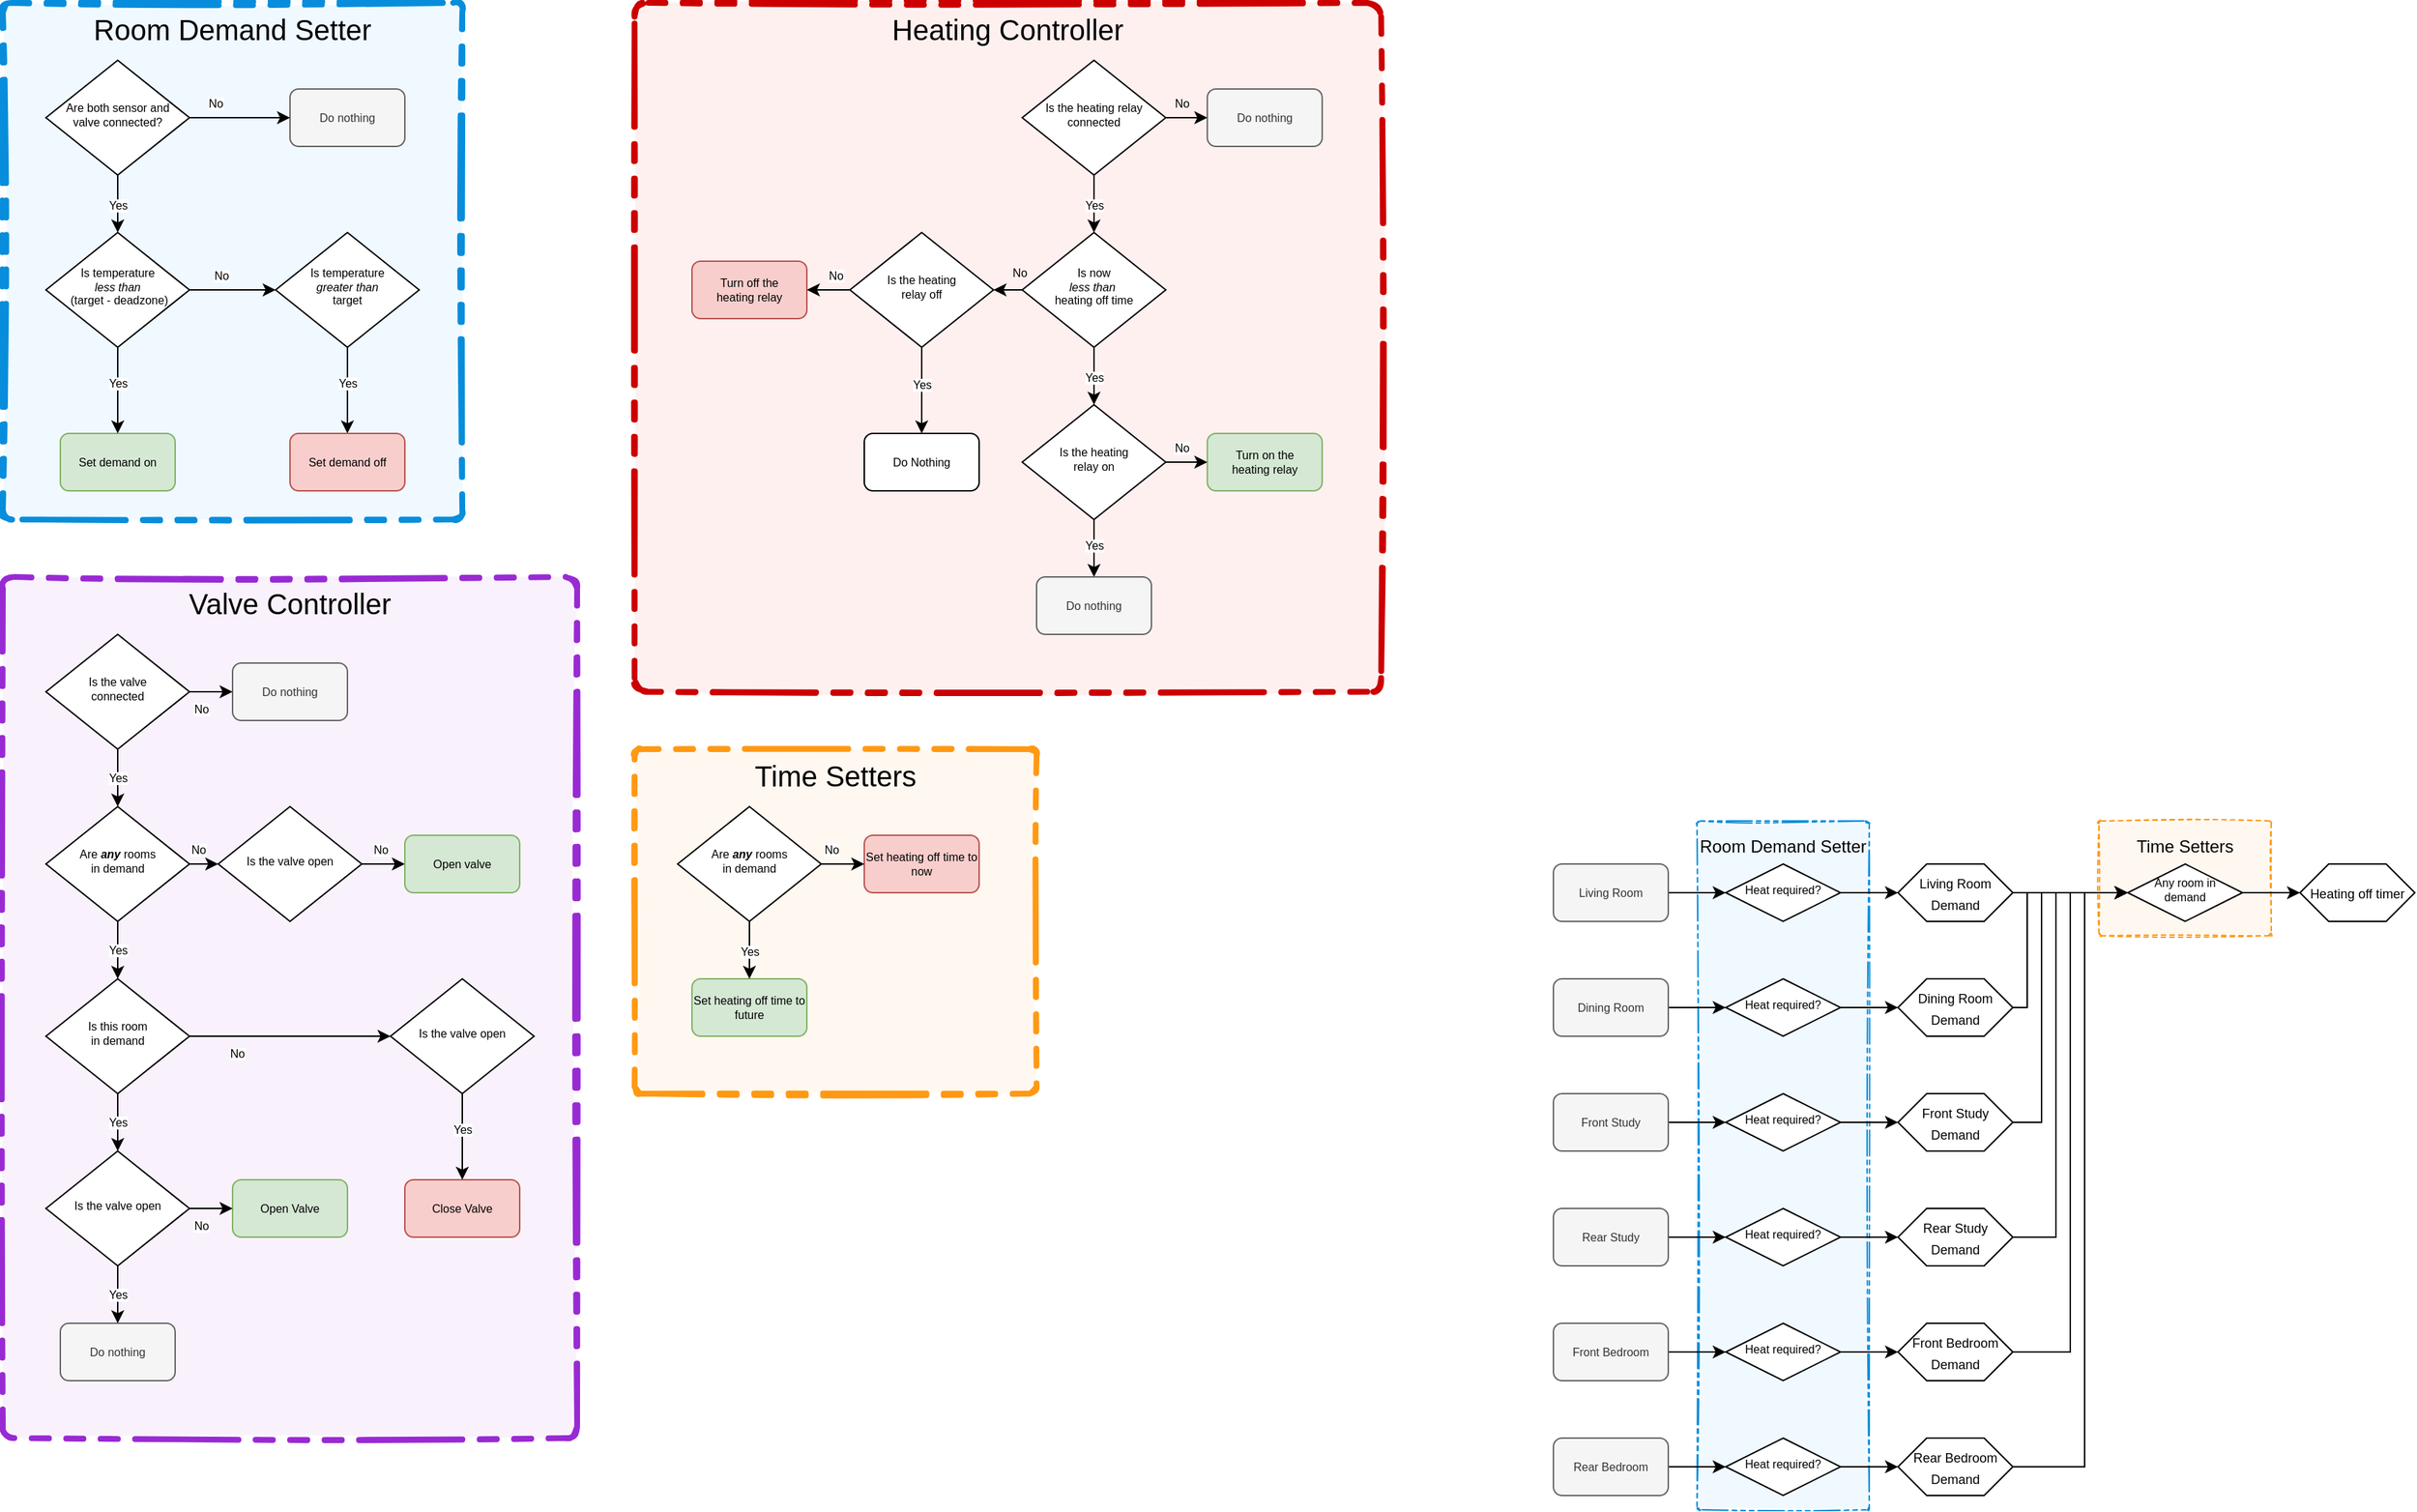 <mxfile version="16.1.2" type="device"><diagram id="C5RBs43oDa-KdzZeNtuy" name="Page-1"><mxGraphModel dx="1500" dy="750" grid="1" gridSize="10" guides="1" tooltips="1" connect="1" arrows="1" fold="1" page="0" pageScale="1" pageWidth="827" pageHeight="1169" math="0" shadow="0"><root><mxCell id="WIyWlLk6GJQsqaUBKTNV-0"/><mxCell id="WIyWlLk6GJQsqaUBKTNV-1" parent="WIyWlLk6GJQsqaUBKTNV-0"/><mxCell id="LDIISxg_F03DSPaCJ5Ju-41" value="&lt;font&gt;&lt;font style=&quot;font-size: 12px&quot;&gt;Time Setters&lt;/font&gt;&lt;br&gt;&lt;/font&gt;" style="whiteSpace=wrap;html=1;rounded=1;arcSize=2;shadow=0;glass=0;dashed=1;comic=0;strokeColor=#ff9914;strokeWidth=1;fillColor=#fff8f0;fontSize=16;align=center;labelPosition=center;verticalLabelPosition=middle;verticalAlign=top;fontStyle=0;horizontal=1;spacingLeft=0;connectable=0;container=1;collapsible=0;recursiveResize=0;sketch=1;fillStyle=solid;" vertex="1" parent="WIyWlLk6GJQsqaUBKTNV-1"><mxGeometry x="1460" y="650" width="120" height="80" as="geometry"/></mxCell><mxCell id="Wwm1daDVF6ZwRtCLSEJd-118" value="&lt;font style=&quot;font-size: 20px&quot;&gt;Time Setters&lt;br&gt;&lt;/font&gt;" style="whiteSpace=wrap;html=1;rounded=1;arcSize=2;shadow=0;glass=0;dashed=1;comic=0;strokeColor=#ff9914;strokeWidth=4;fillColor=#fff8f0;fontSize=16;align=center;labelPosition=center;verticalLabelPosition=middle;verticalAlign=top;fontStyle=0;horizontal=1;spacingLeft=0;connectable=0;container=1;collapsible=0;recursiveResize=0;dashPattern=3 3 3 3 3 3 18 3;sketch=1;fillStyle=solid;" parent="WIyWlLk6GJQsqaUBKTNV-1" vertex="1"><mxGeometry x="440" y="600" width="280" height="240" as="geometry"/></mxCell><mxCell id="Wwm1daDVF6ZwRtCLSEJd-115" value="&lt;font style=&quot;font-size: 20px&quot;&gt;Room Demand Setter&lt;br&gt;&lt;/font&gt;" style="whiteSpace=wrap;html=1;rounded=1;arcSize=2;shadow=0;glass=0;dashed=1;comic=0;strokeColor=#078DDB;strokeWidth=4;fillColor=#f0f9ff;fontSize=16;align=center;labelPosition=center;verticalLabelPosition=middle;verticalAlign=top;fontStyle=0;horizontal=1;spacingLeft=0;connectable=0;container=1;collapsible=0;recursiveResize=0;dashPattern=3 3 3 3 3 3 18 3;sketch=1;fillStyle=solid;" parent="WIyWlLk6GJQsqaUBKTNV-1" vertex="1"><mxGeometry y="80" width="320" height="360" as="geometry"/></mxCell><mxCell id="WIyWlLk6GJQsqaUBKTNV-7" value="Set demand on" style="rounded=1;whiteSpace=wrap;html=1;fontSize=8;glass=0;strokeWidth=1;shadow=0;fillColor=#d5e8d4;strokeColor=#82b366;" parent="Wwm1daDVF6ZwRtCLSEJd-115" vertex="1"><mxGeometry x="40" y="300" width="80" height="40" as="geometry"/></mxCell><mxCell id="Wwm1daDVF6ZwRtCLSEJd-113" value="&lt;font style=&quot;font-size: 20px&quot;&gt;Heating Controller&lt;br&gt;&lt;/font&gt;" style="whiteSpace=wrap;html=1;rounded=1;arcSize=2;shadow=0;glass=0;dashed=1;comic=0;strokeColor=#c00;strokeWidth=4;fillColor=#fff0f0;fontSize=16;align=center;labelPosition=center;verticalLabelPosition=middle;verticalAlign=top;fontStyle=0;horizontal=1;spacingLeft=0;connectable=0;container=1;collapsible=0;recursiveResize=0;dashPattern=3 3 3 3 3 3 18 3;sketch=1;fillStyle=solid;" parent="WIyWlLk6GJQsqaUBKTNV-1" vertex="1"><mxGeometry x="440" y="80" width="520" height="480" as="geometry"/></mxCell><mxCell id="Wwm1daDVF6ZwRtCLSEJd-110" value="&lt;font style=&quot;font-size: 20px&quot;&gt;Valve Controller&lt;br&gt;&lt;/font&gt;" style="whiteSpace=wrap;html=1;rounded=1;arcSize=2;shadow=0;glass=0;dashed=1;comic=0;strokeColor=#992AD3;strokeWidth=4;fillColor=#F9F2FC;fontSize=16;align=center;labelPosition=center;verticalLabelPosition=middle;verticalAlign=top;fontStyle=0;horizontal=1;spacingLeft=0;connectable=0;container=1;collapsible=0;recursiveResize=0;dashPattern=3 3 3 3 3 3 18 3;sketch=1;fillStyle=solid;" parent="WIyWlLk6GJQsqaUBKTNV-1" vertex="1"><mxGeometry y="480" width="400" height="600" as="geometry"/></mxCell><mxCell id="WIyWlLk6GJQsqaUBKTNV-6" value="Are both sensor and valve connected?" style="rhombus;whiteSpace=wrap;html=1;shadow=0;fontFamily=Helvetica;fontSize=8;align=center;strokeWidth=1;spacing=6;spacingTop=-4;" parent="WIyWlLk6GJQsqaUBKTNV-1" vertex="1"><mxGeometry x="30" y="120" width="100" height="80" as="geometry"/></mxCell><mxCell id="Wwm1daDVF6ZwRtCLSEJd-8" value="Is temperature &lt;br&gt;&lt;i&gt;less than&lt;/i&gt;&lt;br&gt;&amp;nbsp;(target - deadzone)" style="rhombus;whiteSpace=wrap;html=1;shadow=0;fontFamily=Helvetica;fontSize=8;align=center;strokeWidth=1;spacing=6;spacingTop=-4;" parent="WIyWlLk6GJQsqaUBKTNV-1" vertex="1"><mxGeometry x="30" y="240" width="100" height="80" as="geometry"/></mxCell><mxCell id="Wwm1daDVF6ZwRtCLSEJd-9" value="" style="endArrow=classic;html=1;rounded=0;fontSize=8;exitX=0.5;exitY=1;exitDx=0;exitDy=0;entryX=0.5;entryY=0;entryDx=0;entryDy=0;" parent="WIyWlLk6GJQsqaUBKTNV-1" source="WIyWlLk6GJQsqaUBKTNV-6" target="Wwm1daDVF6ZwRtCLSEJd-8" edge="1"><mxGeometry width="50" height="50" relative="1" as="geometry"><mxPoint x="-110" y="330" as="sourcePoint"/><mxPoint x="-60" y="280" as="targetPoint"/></mxGeometry></mxCell><mxCell id="Wwm1daDVF6ZwRtCLSEJd-10" value="Yes" style="edgeLabel;html=1;align=center;verticalAlign=middle;resizable=0;points=[];fontSize=8;" parent="Wwm1daDVF6ZwRtCLSEJd-9" vertex="1" connectable="0"><mxGeometry x="-0.276" y="-2" relative="1" as="geometry"><mxPoint x="2" y="6" as="offset"/></mxGeometry></mxCell><mxCell id="Wwm1daDVF6ZwRtCLSEJd-11" value="Do nothing" style="rounded=1;whiteSpace=wrap;html=1;fontSize=8;glass=0;strokeWidth=1;shadow=0;fillColor=#f5f5f5;fontColor=#333333;strokeColor=#666666;" parent="WIyWlLk6GJQsqaUBKTNV-1" vertex="1"><mxGeometry x="200" y="140" width="80" height="40" as="geometry"/></mxCell><mxCell id="Wwm1daDVF6ZwRtCLSEJd-12" value="" style="endArrow=classic;html=1;rounded=0;fontSize=8;" parent="WIyWlLk6GJQsqaUBKTNV-1" source="WIyWlLk6GJQsqaUBKTNV-6" target="Wwm1daDVF6ZwRtCLSEJd-11" edge="1"><mxGeometry width="50" height="50" relative="1" as="geometry"><mxPoint x="-50" y="300" as="sourcePoint"/><mxPoint y="250" as="targetPoint"/></mxGeometry></mxCell><mxCell id="Wwm1daDVF6ZwRtCLSEJd-13" value="No" style="edgeLabel;html=1;align=center;verticalAlign=middle;resizable=0;points=[];fontSize=8;" parent="Wwm1daDVF6ZwRtCLSEJd-12" vertex="1" connectable="0"><mxGeometry x="-0.454" y="-1" relative="1" as="geometry"><mxPoint x="-1" y="-11" as="offset"/></mxGeometry></mxCell><mxCell id="Wwm1daDVF6ZwRtCLSEJd-14" value="Is temperature &lt;br&gt;&lt;div&gt;&lt;span&gt;&lt;i&gt;greater than&lt;/i&gt;&lt;/span&gt;&lt;/div&gt;target" style="rhombus;whiteSpace=wrap;html=1;shadow=0;fontFamily=Helvetica;fontSize=8;align=center;strokeWidth=1;spacing=6;spacingTop=-4;" parent="WIyWlLk6GJQsqaUBKTNV-1" vertex="1"><mxGeometry x="190" y="240" width="100" height="80" as="geometry"/></mxCell><mxCell id="Wwm1daDVF6ZwRtCLSEJd-15" value="" style="endArrow=classic;html=1;rounded=0;fontSize=8;" parent="WIyWlLk6GJQsqaUBKTNV-1" source="Wwm1daDVF6ZwRtCLSEJd-8" target="Wwm1daDVF6ZwRtCLSEJd-14" edge="1"><mxGeometry width="50" height="50" relative="1" as="geometry"><mxPoint x="-50" y="380" as="sourcePoint"/><mxPoint y="330" as="targetPoint"/></mxGeometry></mxCell><mxCell id="Wwm1daDVF6ZwRtCLSEJd-16" value="No" style="edgeLabel;html=1;align=center;verticalAlign=middle;resizable=0;points=[];fontSize=8;" parent="Wwm1daDVF6ZwRtCLSEJd-15" vertex="1" connectable="0"><mxGeometry x="-0.252" y="-3" relative="1" as="geometry"><mxPoint x="-1" y="-13" as="offset"/></mxGeometry></mxCell><mxCell id="Wwm1daDVF6ZwRtCLSEJd-20" value="" style="endArrow=classic;html=1;rounded=0;fontSize=8;" parent="WIyWlLk6GJQsqaUBKTNV-1" source="Wwm1daDVF6ZwRtCLSEJd-14" target="Wwm1daDVF6ZwRtCLSEJd-22" edge="1"><mxGeometry width="50" height="50" relative="1" as="geometry"><mxPoint x="170" y="390" as="sourcePoint"/><mxPoint x="200" y="390" as="targetPoint"/></mxGeometry></mxCell><mxCell id="Wwm1daDVF6ZwRtCLSEJd-21" value="Yes" style="edgeLabel;html=1;align=center;verticalAlign=middle;resizable=0;points=[];fontSize=8;" parent="Wwm1daDVF6ZwRtCLSEJd-20" vertex="1" connectable="0"><mxGeometry x="-0.549" y="-1" relative="1" as="geometry"><mxPoint x="1" y="11" as="offset"/></mxGeometry></mxCell><mxCell id="Wwm1daDVF6ZwRtCLSEJd-22" value="Set demand off" style="rounded=1;whiteSpace=wrap;html=1;fontSize=8;glass=0;strokeWidth=1;shadow=0;fillColor=#f8cecc;strokeColor=#b85450;" parent="WIyWlLk6GJQsqaUBKTNV-1" vertex="1"><mxGeometry x="200" y="380" width="80" height="40" as="geometry"/></mxCell><mxCell id="Wwm1daDVF6ZwRtCLSEJd-24" value="" style="endArrow=classic;html=1;rounded=0;fontSize=8;" parent="WIyWlLk6GJQsqaUBKTNV-1" source="Wwm1daDVF6ZwRtCLSEJd-8" target="WIyWlLk6GJQsqaUBKTNV-7" edge="1"><mxGeometry width="50" height="50" relative="1" as="geometry"><mxPoint x="80" y="440" as="sourcePoint"/><mxPoint x="130" y="480" as="targetPoint"/></mxGeometry></mxCell><mxCell id="Wwm1daDVF6ZwRtCLSEJd-25" value="Yes" style="edgeLabel;html=1;align=center;verticalAlign=middle;resizable=0;points=[];fontSize=8;" parent="Wwm1daDVF6ZwRtCLSEJd-24" vertex="1" connectable="0"><mxGeometry x="-0.549" y="-1" relative="1" as="geometry"><mxPoint x="1" y="11" as="offset"/></mxGeometry></mxCell><mxCell id="Wwm1daDVF6ZwRtCLSEJd-27" value="Are &lt;b&gt;&lt;i&gt;any&lt;/i&gt;&lt;/b&gt; rooms &lt;br&gt;in demand" style="rhombus;whiteSpace=wrap;html=1;shadow=0;fontFamily=Helvetica;fontSize=8;align=center;strokeWidth=1;spacing=6;spacingTop=-4;" parent="WIyWlLk6GJQsqaUBKTNV-1" vertex="1"><mxGeometry x="470" y="640" width="100" height="80" as="geometry"/></mxCell><mxCell id="Wwm1daDVF6ZwRtCLSEJd-28" value="Set heating off time to future" style="rounded=1;whiteSpace=wrap;html=1;fontSize=8;glass=0;strokeWidth=1;shadow=0;fillColor=#d5e8d4;strokeColor=#82b366;" parent="WIyWlLk6GJQsqaUBKTNV-1" vertex="1"><mxGeometry x="480" y="760" width="80" height="40" as="geometry"/></mxCell><mxCell id="Wwm1daDVF6ZwRtCLSEJd-29" value="Set heating off time to now" style="rounded=1;whiteSpace=wrap;html=1;fontSize=8;glass=0;strokeWidth=1;shadow=0;fillColor=#f8cecc;strokeColor=#b85450;" parent="WIyWlLk6GJQsqaUBKTNV-1" vertex="1"><mxGeometry x="600" y="660" width="80" height="40" as="geometry"/></mxCell><mxCell id="Wwm1daDVF6ZwRtCLSEJd-30" value="" style="endArrow=classic;html=1;rounded=0;fontSize=8;" parent="WIyWlLk6GJQsqaUBKTNV-1" source="Wwm1daDVF6ZwRtCLSEJd-27" target="Wwm1daDVF6ZwRtCLSEJd-28" edge="1"><mxGeometry width="50" height="50" relative="1" as="geometry"><mxPoint x="400" y="710" as="sourcePoint"/><mxPoint x="210" y="770" as="targetPoint"/></mxGeometry></mxCell><mxCell id="Wwm1daDVF6ZwRtCLSEJd-31" value="Yes" style="edgeLabel;html=1;align=center;verticalAlign=middle;resizable=0;points=[];fontSize=8;" parent="Wwm1daDVF6ZwRtCLSEJd-30" vertex="1" connectable="0"><mxGeometry x="-0.276" y="-2" relative="1" as="geometry"><mxPoint x="2" y="6" as="offset"/></mxGeometry></mxCell><mxCell id="Wwm1daDVF6ZwRtCLSEJd-35" value="" style="endArrow=classic;html=1;rounded=0;fontSize=8;" parent="WIyWlLk6GJQsqaUBKTNV-1" source="Wwm1daDVF6ZwRtCLSEJd-27" target="Wwm1daDVF6ZwRtCLSEJd-29" edge="1"><mxGeometry width="50" height="50" relative="1" as="geometry"><mxPoint x="580" y="730" as="sourcePoint"/><mxPoint x="620" y="730" as="targetPoint"/></mxGeometry></mxCell><mxCell id="Wwm1daDVF6ZwRtCLSEJd-36" value="No" style="edgeLabel;html=1;align=center;verticalAlign=middle;resizable=0;points=[];fontSize=8;" parent="Wwm1daDVF6ZwRtCLSEJd-35" vertex="1" connectable="0"><mxGeometry x="-0.454" y="-1" relative="1" as="geometry"><mxPoint x="-1" y="-11" as="offset"/></mxGeometry></mxCell><mxCell id="Wwm1daDVF6ZwRtCLSEJd-37" value="Is now&lt;br&gt;&lt;i&gt;less than&amp;nbsp;&lt;br&gt;&lt;/i&gt;heating off time" style="rhombus;whiteSpace=wrap;html=1;shadow=0;fontFamily=Helvetica;fontSize=8;align=center;strokeWidth=1;spacing=6;spacingTop=-4;" parent="WIyWlLk6GJQsqaUBKTNV-1" vertex="1"><mxGeometry x="710.0" y="240" width="100" height="80" as="geometry"/></mxCell><mxCell id="Wwm1daDVF6ZwRtCLSEJd-38" value="Turn on the &lt;br&gt;heating relay" style="rounded=1;whiteSpace=wrap;html=1;fontSize=8;glass=0;strokeWidth=1;shadow=0;fillColor=#d5e8d4;strokeColor=#82b366;" parent="WIyWlLk6GJQsqaUBKTNV-1" vertex="1"><mxGeometry x="838.93" y="380" width="80" height="40" as="geometry"/></mxCell><mxCell id="Wwm1daDVF6ZwRtCLSEJd-39" value="Turn off the &lt;br&gt;heating relay" style="rounded=1;whiteSpace=wrap;html=1;fontSize=8;glass=0;strokeWidth=1;shadow=0;fillColor=#f8cecc;strokeColor=#b85450;" parent="WIyWlLk6GJQsqaUBKTNV-1" vertex="1"><mxGeometry x="480" y="260" width="80" height="40" as="geometry"/></mxCell><mxCell id="Wwm1daDVF6ZwRtCLSEJd-40" value="" style="endArrow=classic;html=1;rounded=0;fontSize=8;" parent="WIyWlLk6GJQsqaUBKTNV-1" source="Wwm1daDVF6ZwRtCLSEJd-51" target="Wwm1daDVF6ZwRtCLSEJd-38" edge="1"><mxGeometry width="50" height="50" relative="1" as="geometry"><mxPoint x="700" y="350" as="sourcePoint"/><mxPoint x="510" y="410" as="targetPoint"/></mxGeometry></mxCell><mxCell id="Wwm1daDVF6ZwRtCLSEJd-41" value="No" style="edgeLabel;html=1;align=center;verticalAlign=middle;resizable=0;points=[];fontSize=8;" parent="Wwm1daDVF6ZwRtCLSEJd-40" vertex="1" connectable="0"><mxGeometry x="-0.276" y="-2" relative="1" as="geometry"><mxPoint y="-12" as="offset"/></mxGeometry></mxCell><mxCell id="Wwm1daDVF6ZwRtCLSEJd-43" value="" style="endArrow=classic;html=1;rounded=0;fontSize=8;" parent="WIyWlLk6GJQsqaUBKTNV-1" source="Wwm1daDVF6ZwRtCLSEJd-57" target="Wwm1daDVF6ZwRtCLSEJd-39" edge="1"><mxGeometry width="50" height="50" relative="1" as="geometry"><mxPoint x="1090" y="200" as="sourcePoint"/><mxPoint x="920" y="330" as="targetPoint"/></mxGeometry></mxCell><mxCell id="Wwm1daDVF6ZwRtCLSEJd-44" value="No" style="edgeLabel;html=1;align=center;verticalAlign=middle;resizable=0;points=[];fontSize=8;" parent="Wwm1daDVF6ZwRtCLSEJd-43" vertex="1" connectable="0"><mxGeometry x="-0.454" y="-1" relative="1" as="geometry"><mxPoint x="-2" y="-9" as="offset"/></mxGeometry></mxCell><mxCell id="Wwm1daDVF6ZwRtCLSEJd-45" value="Is the heating relay connected" style="rhombus;whiteSpace=wrap;html=1;shadow=0;fontFamily=Helvetica;fontSize=8;align=center;strokeWidth=1;spacing=6;spacingTop=-4;" parent="WIyWlLk6GJQsqaUBKTNV-1" vertex="1"><mxGeometry x="710.0" y="120" width="100" height="80" as="geometry"/></mxCell><mxCell id="Wwm1daDVF6ZwRtCLSEJd-46" value="Do nothing" style="rounded=1;whiteSpace=wrap;html=1;fontSize=8;glass=0;strokeWidth=1;shadow=0;fillColor=#f5f5f5;fontColor=#333333;strokeColor=#666666;" parent="WIyWlLk6GJQsqaUBKTNV-1" vertex="1"><mxGeometry x="838.93" y="140" width="80" height="40" as="geometry"/></mxCell><mxCell id="Wwm1daDVF6ZwRtCLSEJd-47" value="" style="endArrow=classic;html=1;rounded=0;fontSize=8;" parent="WIyWlLk6GJQsqaUBKTNV-1" source="Wwm1daDVF6ZwRtCLSEJd-45" target="Wwm1daDVF6ZwRtCLSEJd-46" edge="1"><mxGeometry width="50" height="50" relative="1" as="geometry"><mxPoint x="870" y="160" as="sourcePoint"/><mxPoint x="740" y="250" as="targetPoint"/></mxGeometry></mxCell><mxCell id="Wwm1daDVF6ZwRtCLSEJd-48" value="No" style="edgeLabel;html=1;align=center;verticalAlign=middle;resizable=0;points=[];fontSize=8;labelBackgroundColor=none;" parent="Wwm1daDVF6ZwRtCLSEJd-47" vertex="1" connectable="0"><mxGeometry x="-0.454" y="-1" relative="1" as="geometry"><mxPoint x="3" y="-11" as="offset"/></mxGeometry></mxCell><mxCell id="Wwm1daDVF6ZwRtCLSEJd-49" value="" style="endArrow=classic;html=1;rounded=0;fontSize=8;" parent="WIyWlLk6GJQsqaUBKTNV-1" source="Wwm1daDVF6ZwRtCLSEJd-45" target="Wwm1daDVF6ZwRtCLSEJd-37" edge="1"><mxGeometry width="50" height="50" relative="1" as="geometry"><mxPoint x="710.0" y="230" as="sourcePoint"/><mxPoint x="710.0" y="270" as="targetPoint"/></mxGeometry></mxCell><mxCell id="Wwm1daDVF6ZwRtCLSEJd-50" value="Yes" style="edgeLabel;html=1;align=center;verticalAlign=middle;resizable=0;points=[];fontSize=8;" parent="Wwm1daDVF6ZwRtCLSEJd-49" vertex="1" connectable="0"><mxGeometry x="-0.276" y="-2" relative="1" as="geometry"><mxPoint x="2" y="6" as="offset"/></mxGeometry></mxCell><mxCell id="Wwm1daDVF6ZwRtCLSEJd-51" value="Is the heating &lt;br&gt;relay on" style="rhombus;whiteSpace=wrap;html=1;shadow=0;fontFamily=Helvetica;fontSize=8;align=center;strokeWidth=1;spacing=6;spacingTop=-4;" parent="WIyWlLk6GJQsqaUBKTNV-1" vertex="1"><mxGeometry x="710.0" y="360" width="100" height="80" as="geometry"/></mxCell><mxCell id="Wwm1daDVF6ZwRtCLSEJd-54" value="" style="endArrow=classic;html=1;rounded=0;fontSize=8;" parent="WIyWlLk6GJQsqaUBKTNV-1" source="Wwm1daDVF6ZwRtCLSEJd-51" target="Wwm1daDVF6ZwRtCLSEJd-56" edge="1"><mxGeometry width="50" height="50" relative="1" as="geometry"><mxPoint x="900.0" y="430.0" as="sourcePoint"/><mxPoint x="900" y="470" as="targetPoint"/></mxGeometry></mxCell><mxCell id="Wwm1daDVF6ZwRtCLSEJd-55" value="Yes" style="edgeLabel;html=1;align=center;verticalAlign=middle;resizable=0;points=[];fontSize=8;" parent="Wwm1daDVF6ZwRtCLSEJd-54" vertex="1" connectable="0"><mxGeometry x="-0.276" y="-2" relative="1" as="geometry"><mxPoint x="2" y="3" as="offset"/></mxGeometry></mxCell><mxCell id="Wwm1daDVF6ZwRtCLSEJd-56" value="Do nothing" style="rounded=1;whiteSpace=wrap;html=1;fontSize=8;glass=0;strokeWidth=1;shadow=0;fillColor=#f5f5f5;fontColor=#333333;strokeColor=#666666;" parent="WIyWlLk6GJQsqaUBKTNV-1" vertex="1"><mxGeometry x="720" y="480" width="80" height="40" as="geometry"/></mxCell><mxCell id="Wwm1daDVF6ZwRtCLSEJd-57" value="Is the heating &lt;br&gt;relay off" style="rhombus;whiteSpace=wrap;html=1;shadow=0;fontFamily=Helvetica;fontSize=8;align=center;strokeWidth=1;spacing=6;spacingTop=-4;" parent="WIyWlLk6GJQsqaUBKTNV-1" vertex="1"><mxGeometry x="590" y="240" width="100" height="80" as="geometry"/></mxCell><mxCell id="Wwm1daDVF6ZwRtCLSEJd-58" value="" style="endArrow=classic;html=1;rounded=0;fontSize=8;" parent="WIyWlLk6GJQsqaUBKTNV-1" source="Wwm1daDVF6ZwRtCLSEJd-37" target="Wwm1daDVF6ZwRtCLSEJd-57" edge="1"><mxGeometry width="50" height="50" relative="1" as="geometry"><mxPoint x="848.93" y="230" as="sourcePoint"/><mxPoint x="880" y="230" as="targetPoint"/></mxGeometry></mxCell><mxCell id="Wwm1daDVF6ZwRtCLSEJd-59" value="No" style="edgeLabel;html=1;align=center;verticalAlign=middle;resizable=0;points=[];fontSize=8;labelBackgroundColor=none;" parent="Wwm1daDVF6ZwRtCLSEJd-58" vertex="1" connectable="0"><mxGeometry x="-0.454" y="-1" relative="1" as="geometry"><mxPoint x="3" y="-11" as="offset"/></mxGeometry></mxCell><mxCell id="Wwm1daDVF6ZwRtCLSEJd-60" value="Do Nothing" style="rounded=1;whiteSpace=wrap;html=1;fontSize=8;glass=0;strokeWidth=1;shadow=0;" parent="WIyWlLk6GJQsqaUBKTNV-1" vertex="1"><mxGeometry x="600" y="380" width="80" height="40" as="geometry"/></mxCell><mxCell id="Wwm1daDVF6ZwRtCLSEJd-61" value="" style="endArrow=classic;html=1;rounded=0;fontSize=8;" parent="WIyWlLk6GJQsqaUBKTNV-1" source="Wwm1daDVF6ZwRtCLSEJd-57" target="Wwm1daDVF6ZwRtCLSEJd-60" edge="1"><mxGeometry width="50" height="50" relative="1" as="geometry"><mxPoint x="590.0" y="310" as="sourcePoint"/><mxPoint x="531.07" y="310" as="targetPoint"/></mxGeometry></mxCell><mxCell id="Wwm1daDVF6ZwRtCLSEJd-62" value="Yes" style="edgeLabel;html=1;align=center;verticalAlign=middle;resizable=0;points=[];fontSize=8;" parent="Wwm1daDVF6ZwRtCLSEJd-61" vertex="1" connectable="0"><mxGeometry x="-0.454" y="-1" relative="1" as="geometry"><mxPoint x="1" y="9" as="offset"/></mxGeometry></mxCell><mxCell id="Wwm1daDVF6ZwRtCLSEJd-66" value="Is the valve &lt;br&gt;connected" style="rhombus;whiteSpace=wrap;html=1;shadow=0;fontFamily=Helvetica;fontSize=8;align=center;strokeWidth=1;spacing=6;spacingTop=-4;verticalAlign=middle;" parent="WIyWlLk6GJQsqaUBKTNV-1" vertex="1"><mxGeometry x="30" y="520" width="100" height="80" as="geometry"/></mxCell><mxCell id="Wwm1daDVF6ZwRtCLSEJd-71" value="" style="endArrow=classic;html=1;rounded=0;fontSize=8;" parent="WIyWlLk6GJQsqaUBKTNV-1" source="Wwm1daDVF6ZwRtCLSEJd-37" target="Wwm1daDVF6ZwRtCLSEJd-51" edge="1"><mxGeometry width="50" height="50" relative="1" as="geometry"><mxPoint x="798.93" y="440.0" as="sourcePoint"/><mxPoint x="808.93" y="380" as="targetPoint"/></mxGeometry></mxCell><mxCell id="Wwm1daDVF6ZwRtCLSEJd-72" value="Yes" style="edgeLabel;html=1;align=center;verticalAlign=middle;resizable=0;points=[];fontSize=8;" parent="Wwm1daDVF6ZwRtCLSEJd-71" vertex="1" connectable="0"><mxGeometry x="-0.276" y="-2" relative="1" as="geometry"><mxPoint x="2" y="6" as="offset"/></mxGeometry></mxCell><mxCell id="Wwm1daDVF6ZwRtCLSEJd-76" value="Do nothing" style="rounded=1;whiteSpace=wrap;html=1;fontSize=8;glass=0;strokeWidth=1;shadow=0;fillColor=#f5f5f5;fontColor=#333333;strokeColor=#666666;" parent="WIyWlLk6GJQsqaUBKTNV-1" vertex="1"><mxGeometry x="160" y="540" width="80" height="40" as="geometry"/></mxCell><mxCell id="Wwm1daDVF6ZwRtCLSEJd-77" value="Are&amp;nbsp;&lt;b&gt;&lt;i&gt;any&lt;/i&gt;&lt;/b&gt;&amp;nbsp;rooms&lt;br&gt;in demand" style="rhombus;whiteSpace=wrap;html=1;shadow=0;fontFamily=Helvetica;fontSize=8;align=center;strokeWidth=1;spacing=6;spacingTop=-4;" parent="WIyWlLk6GJQsqaUBKTNV-1" vertex="1"><mxGeometry x="30" y="640" width="100" height="80" as="geometry"/></mxCell><mxCell id="Wwm1daDVF6ZwRtCLSEJd-78" value="Is this room &lt;br&gt;in demand" style="rhombus;whiteSpace=wrap;html=1;shadow=0;fontFamily=Helvetica;fontSize=8;align=center;strokeWidth=1;spacing=6;spacingTop=-4;" parent="WIyWlLk6GJQsqaUBKTNV-1" vertex="1"><mxGeometry x="30" y="760" width="100" height="80" as="geometry"/></mxCell><mxCell id="Wwm1daDVF6ZwRtCLSEJd-79" value="Do nothing" style="rounded=1;whiteSpace=wrap;html=1;fontSize=8;glass=0;strokeWidth=1;shadow=0;fillColor=#f5f5f5;fontColor=#333333;strokeColor=#666666;" parent="WIyWlLk6GJQsqaUBKTNV-1" vertex="1"><mxGeometry x="40" y="1000" width="80" height="40" as="geometry"/></mxCell><mxCell id="Wwm1daDVF6ZwRtCLSEJd-80" value="Close Valve" style="rounded=1;whiteSpace=wrap;html=1;fontSize=8;glass=0;strokeWidth=1;shadow=0;fillColor=#f8cecc;strokeColor=#b85450;" parent="WIyWlLk6GJQsqaUBKTNV-1" vertex="1"><mxGeometry x="280" y="900" width="80" height="40" as="geometry"/></mxCell><mxCell id="Wwm1daDVF6ZwRtCLSEJd-81" value="" style="endArrow=classic;html=1;rounded=0;fontSize=8;" parent="WIyWlLk6GJQsqaUBKTNV-1" source="Wwm1daDVF6ZwRtCLSEJd-90" target="Wwm1daDVF6ZwRtCLSEJd-79" edge="1"><mxGeometry width="50" height="50" relative="1" as="geometry"><mxPoint x="240" y="950" as="sourcePoint"/><mxPoint x="380" y="490" as="targetPoint"/></mxGeometry></mxCell><mxCell id="Wwm1daDVF6ZwRtCLSEJd-82" value="Yes" style="edgeLabel;html=1;align=center;verticalAlign=middle;resizable=0;points=[];fontSize=8;" parent="Wwm1daDVF6ZwRtCLSEJd-81" vertex="1" connectable="0"><mxGeometry x="-0.549" y="-1" relative="1" as="geometry"><mxPoint x="1" y="11" as="offset"/></mxGeometry></mxCell><mxCell id="Wwm1daDVF6ZwRtCLSEJd-83" value="" style="endArrow=classic;html=1;rounded=0;fontSize=8;" parent="WIyWlLk6GJQsqaUBKTNV-1" source="Wwm1daDVF6ZwRtCLSEJd-77" target="Wwm1daDVF6ZwRtCLSEJd-78" edge="1"><mxGeometry width="50" height="50" relative="1" as="geometry"><mxPoint x="420" y="440" as="sourcePoint"/><mxPoint x="390" y="500" as="targetPoint"/></mxGeometry></mxCell><mxCell id="Wwm1daDVF6ZwRtCLSEJd-84" value="Yes" style="edgeLabel;html=1;align=center;verticalAlign=middle;resizable=0;points=[];fontSize=8;" parent="Wwm1daDVF6ZwRtCLSEJd-83" vertex="1" connectable="0"><mxGeometry x="-0.549" y="-1" relative="1" as="geometry"><mxPoint x="1" y="11" as="offset"/></mxGeometry></mxCell><mxCell id="Wwm1daDVF6ZwRtCLSEJd-85" value="" style="endArrow=classic;html=1;rounded=0;fontSize=8;" parent="WIyWlLk6GJQsqaUBKTNV-1" source="Wwm1daDVF6ZwRtCLSEJd-66" target="Wwm1daDVF6ZwRtCLSEJd-77" edge="1"><mxGeometry width="50" height="50" relative="1" as="geometry"><mxPoint x="180" y="620" as="sourcePoint"/><mxPoint x="150" y="680" as="targetPoint"/></mxGeometry></mxCell><mxCell id="Wwm1daDVF6ZwRtCLSEJd-86" value="Yes" style="edgeLabel;html=1;align=center;verticalAlign=middle;resizable=0;points=[];fontSize=8;" parent="Wwm1daDVF6ZwRtCLSEJd-85" vertex="1" connectable="0"><mxGeometry x="-0.549" y="-1" relative="1" as="geometry"><mxPoint x="1" y="11" as="offset"/></mxGeometry></mxCell><mxCell id="Wwm1daDVF6ZwRtCLSEJd-87" value="Is the valve open" style="rhombus;whiteSpace=wrap;html=1;shadow=0;fontFamily=Helvetica;fontSize=8;align=center;strokeWidth=1;spacing=6;spacingTop=-4;" parent="WIyWlLk6GJQsqaUBKTNV-1" vertex="1"><mxGeometry x="150" y="640" width="100" height="80" as="geometry"/></mxCell><mxCell id="Wwm1daDVF6ZwRtCLSEJd-88" value="" style="endArrow=classic;html=1;rounded=0;fontSize=8;" parent="WIyWlLk6GJQsqaUBKTNV-1" source="Wwm1daDVF6ZwRtCLSEJd-77" target="Wwm1daDVF6ZwRtCLSEJd-87" edge="1"><mxGeometry width="50" height="50" relative="1" as="geometry"><mxPoint x="410" y="430" as="sourcePoint"/><mxPoint x="380" y="490" as="targetPoint"/></mxGeometry></mxCell><mxCell id="Wwm1daDVF6ZwRtCLSEJd-89" value="No" style="edgeLabel;html=1;align=center;verticalAlign=middle;resizable=0;points=[];fontSize=8;" parent="Wwm1daDVF6ZwRtCLSEJd-88" vertex="1" connectable="0"><mxGeometry x="-0.549" y="-1" relative="1" as="geometry"><mxPoint x="1" y="-11" as="offset"/></mxGeometry></mxCell><mxCell id="Wwm1daDVF6ZwRtCLSEJd-90" value="Is the valve open" style="rhombus;whiteSpace=wrap;html=1;shadow=0;fontFamily=Helvetica;fontSize=8;align=center;strokeWidth=1;spacing=6;spacingTop=-4;" parent="WIyWlLk6GJQsqaUBKTNV-1" vertex="1"><mxGeometry x="30" y="880" width="100" height="80" as="geometry"/></mxCell><mxCell id="Wwm1daDVF6ZwRtCLSEJd-91" value="" style="endArrow=classic;html=1;rounded=0;fontSize=8;" parent="WIyWlLk6GJQsqaUBKTNV-1" source="Wwm1daDVF6ZwRtCLSEJd-87" target="Wwm1daDVF6ZwRtCLSEJd-93" edge="1"><mxGeometry width="50" height="50" relative="1" as="geometry"><mxPoint x="330" y="679.66" as="sourcePoint"/><mxPoint x="360" y="679.66" as="targetPoint"/></mxGeometry></mxCell><mxCell id="Wwm1daDVF6ZwRtCLSEJd-92" value="No" style="edgeLabel;html=1;align=center;verticalAlign=middle;resizable=0;points=[];fontSize=8;" parent="Wwm1daDVF6ZwRtCLSEJd-91" vertex="1" connectable="0"><mxGeometry x="-0.549" y="-1" relative="1" as="geometry"><mxPoint x="6" y="-11" as="offset"/></mxGeometry></mxCell><mxCell id="Wwm1daDVF6ZwRtCLSEJd-93" value="Open valve" style="rounded=1;whiteSpace=wrap;html=1;fontSize=8;glass=0;strokeWidth=1;shadow=0;fillColor=#d5e8d4;strokeColor=#82b366;" parent="WIyWlLk6GJQsqaUBKTNV-1" vertex="1"><mxGeometry x="280" y="660" width="80" height="40" as="geometry"/></mxCell><mxCell id="Wwm1daDVF6ZwRtCLSEJd-94" value="" style="endArrow=classic;html=1;rounded=0;fontSize=8;" parent="WIyWlLk6GJQsqaUBKTNV-1" source="Wwm1daDVF6ZwRtCLSEJd-78" target="Wwm1daDVF6ZwRtCLSEJd-90" edge="1"><mxGeometry width="50" height="50" relative="1" as="geometry"><mxPoint x="170" y="880.0" as="sourcePoint"/><mxPoint x="170" y="950.0" as="targetPoint"/></mxGeometry></mxCell><mxCell id="Wwm1daDVF6ZwRtCLSEJd-95" value="Yes" style="edgeLabel;html=1;align=center;verticalAlign=middle;resizable=0;points=[];fontSize=8;" parent="Wwm1daDVF6ZwRtCLSEJd-94" vertex="1" connectable="0"><mxGeometry x="-0.549" y="-1" relative="1" as="geometry"><mxPoint x="1" y="11" as="offset"/></mxGeometry></mxCell><mxCell id="Wwm1daDVF6ZwRtCLSEJd-96" value="Is the valve open" style="rhombus;whiteSpace=wrap;html=1;shadow=0;fontFamily=Helvetica;fontSize=8;align=center;strokeWidth=1;spacing=6;spacingTop=-4;" parent="WIyWlLk6GJQsqaUBKTNV-1" vertex="1"><mxGeometry x="270" y="760" width="100" height="80" as="geometry"/></mxCell><mxCell id="Wwm1daDVF6ZwRtCLSEJd-97" value="" style="endArrow=classic;html=1;rounded=0;fontSize=8;" parent="WIyWlLk6GJQsqaUBKTNV-1" source="Wwm1daDVF6ZwRtCLSEJd-78" target="Wwm1daDVF6ZwRtCLSEJd-96" edge="1"><mxGeometry width="50" height="50" relative="1" as="geometry"><mxPoint x="130" y="690" as="sourcePoint"/><mxPoint x="160" y="690" as="targetPoint"/></mxGeometry></mxCell><mxCell id="Wwm1daDVF6ZwRtCLSEJd-98" value="No" style="edgeLabel;html=1;align=center;verticalAlign=middle;resizable=0;points=[];fontSize=8;" parent="Wwm1daDVF6ZwRtCLSEJd-97" vertex="1" connectable="0"><mxGeometry x="-0.549" y="-1" relative="1" as="geometry"><mxPoint x="1" y="11" as="offset"/></mxGeometry></mxCell><mxCell id="Wwm1daDVF6ZwRtCLSEJd-99" value="" style="endArrow=classic;html=1;rounded=0;fontSize=8;" parent="WIyWlLk6GJQsqaUBKTNV-1" source="Wwm1daDVF6ZwRtCLSEJd-96" target="Wwm1daDVF6ZwRtCLSEJd-80" edge="1"><mxGeometry width="50" height="50" relative="1" as="geometry"><mxPoint x="80" y="730.0" as="sourcePoint"/><mxPoint x="80" y="770.0" as="targetPoint"/></mxGeometry></mxCell><mxCell id="Wwm1daDVF6ZwRtCLSEJd-100" value="Yes" style="edgeLabel;html=1;align=center;verticalAlign=middle;resizable=0;points=[];fontSize=8;" parent="Wwm1daDVF6ZwRtCLSEJd-99" vertex="1" connectable="0"><mxGeometry x="-0.549" y="-1" relative="1" as="geometry"><mxPoint x="1" y="11" as="offset"/></mxGeometry></mxCell><mxCell id="Wwm1daDVF6ZwRtCLSEJd-101" value="Open Valve" style="rounded=1;whiteSpace=wrap;html=1;fontSize=8;glass=0;strokeWidth=1;shadow=0;fillColor=#d5e8d4;strokeColor=#82b366;" parent="WIyWlLk6GJQsqaUBKTNV-1" vertex="1"><mxGeometry x="160" y="900" width="80" height="40" as="geometry"/></mxCell><mxCell id="Wwm1daDVF6ZwRtCLSEJd-102" value="" style="endArrow=classic;html=1;rounded=0;fontSize=8;" parent="WIyWlLk6GJQsqaUBKTNV-1" source="Wwm1daDVF6ZwRtCLSEJd-90" target="Wwm1daDVF6ZwRtCLSEJd-101" edge="1"><mxGeometry width="50" height="50" relative="1" as="geometry"><mxPoint x="130" y="810.0" as="sourcePoint"/><mxPoint x="280" y="810.0" as="targetPoint"/></mxGeometry></mxCell><mxCell id="Wwm1daDVF6ZwRtCLSEJd-103" value="No" style="edgeLabel;html=1;align=center;verticalAlign=middle;resizable=0;points=[];fontSize=8;" parent="Wwm1daDVF6ZwRtCLSEJd-102" vertex="1" connectable="0"><mxGeometry x="-0.549" y="-1" relative="1" as="geometry"><mxPoint x="1" y="11" as="offset"/></mxGeometry></mxCell><mxCell id="Wwm1daDVF6ZwRtCLSEJd-104" value="" style="endArrow=classic;html=1;rounded=0;fontSize=8;" parent="WIyWlLk6GJQsqaUBKTNV-1" source="Wwm1daDVF6ZwRtCLSEJd-66" target="Wwm1daDVF6ZwRtCLSEJd-76" edge="1"><mxGeometry width="50" height="50" relative="1" as="geometry"><mxPoint x="120" y="600" as="sourcePoint"/><mxPoint x="150" y="600" as="targetPoint"/></mxGeometry></mxCell><mxCell id="Wwm1daDVF6ZwRtCLSEJd-105" value="No" style="edgeLabel;html=1;align=center;verticalAlign=middle;resizable=0;points=[];fontSize=8;" parent="Wwm1daDVF6ZwRtCLSEJd-104" vertex="1" connectable="0"><mxGeometry x="-0.549" y="-1" relative="1" as="geometry"><mxPoint x="1" y="11" as="offset"/></mxGeometry></mxCell><mxCell id="LDIISxg_F03DSPaCJ5Ju-0" value="&lt;font&gt;&lt;font style=&quot;font-size: 12px&quot;&gt;Room Demand Setter&lt;/font&gt;&lt;br&gt;&lt;/font&gt;" style="whiteSpace=wrap;html=1;rounded=1;arcSize=2;shadow=0;glass=0;dashed=1;comic=0;strokeColor=#078DDB;strokeWidth=1;fillColor=#f0f9ff;fontSize=16;align=center;labelPosition=center;verticalLabelPosition=middle;verticalAlign=top;fontStyle=0;horizontal=1;spacingLeft=0;connectable=0;container=1;collapsible=0;recursiveResize=0;dashPattern=3 3 3 3 3 3 18 3;sketch=1;fillStyle=solid;" vertex="1" parent="WIyWlLk6GJQsqaUBKTNV-1"><mxGeometry x="1180" y="650" width="120" height="480" as="geometry"/></mxCell><mxCell id="LDIISxg_F03DSPaCJ5Ju-21" value="" style="edgeStyle=orthogonalEdgeStyle;rounded=0;orthogonalLoop=1;jettySize=auto;html=1;fontSize=9;" edge="1" parent="WIyWlLk6GJQsqaUBKTNV-1" source="LDIISxg_F03DSPaCJ5Ju-2" target="LDIISxg_F03DSPaCJ5Ju-10"><mxGeometry relative="1" as="geometry"/></mxCell><mxCell id="LDIISxg_F03DSPaCJ5Ju-2" value="Living Room" style="rounded=1;whiteSpace=wrap;html=1;fontSize=8;glass=0;strokeWidth=1;shadow=0;fillColor=#f5f5f5;fontColor=#333333;strokeColor=#666666;" vertex="1" parent="WIyWlLk6GJQsqaUBKTNV-1"><mxGeometry x="1080" y="680" width="80" height="40" as="geometry"/></mxCell><mxCell id="LDIISxg_F03DSPaCJ5Ju-22" value="" style="edgeStyle=orthogonalEdgeStyle;rounded=0;orthogonalLoop=1;jettySize=auto;html=1;fontSize=9;" edge="1" parent="WIyWlLk6GJQsqaUBKTNV-1" source="LDIISxg_F03DSPaCJ5Ju-3" target="LDIISxg_F03DSPaCJ5Ju-12"><mxGeometry relative="1" as="geometry"/></mxCell><mxCell id="LDIISxg_F03DSPaCJ5Ju-3" value="Dining Room" style="rounded=1;whiteSpace=wrap;html=1;fontSize=8;glass=0;strokeWidth=1;shadow=0;fillColor=#f5f5f5;fontColor=#333333;strokeColor=#666666;" vertex="1" parent="WIyWlLk6GJQsqaUBKTNV-1"><mxGeometry x="1080" y="760" width="80" height="40" as="geometry"/></mxCell><mxCell id="LDIISxg_F03DSPaCJ5Ju-23" value="" style="edgeStyle=orthogonalEdgeStyle;rounded=0;orthogonalLoop=1;jettySize=auto;html=1;fontSize=9;" edge="1" parent="WIyWlLk6GJQsqaUBKTNV-1" source="LDIISxg_F03DSPaCJ5Ju-4" target="LDIISxg_F03DSPaCJ5Ju-14"><mxGeometry relative="1" as="geometry"/></mxCell><mxCell id="LDIISxg_F03DSPaCJ5Ju-4" value="Front Study" style="rounded=1;whiteSpace=wrap;html=1;fontSize=8;glass=0;strokeWidth=1;shadow=0;fillColor=#f5f5f5;fontColor=#333333;strokeColor=#666666;" vertex="1" parent="WIyWlLk6GJQsqaUBKTNV-1"><mxGeometry x="1080" y="840" width="80" height="40" as="geometry"/></mxCell><mxCell id="LDIISxg_F03DSPaCJ5Ju-24" value="" style="edgeStyle=orthogonalEdgeStyle;rounded=0;orthogonalLoop=1;jettySize=auto;html=1;fontSize=9;" edge="1" parent="WIyWlLk6GJQsqaUBKTNV-1" source="LDIISxg_F03DSPaCJ5Ju-5" target="LDIISxg_F03DSPaCJ5Ju-16"><mxGeometry relative="1" as="geometry"/></mxCell><mxCell id="LDIISxg_F03DSPaCJ5Ju-5" value="Rear Study" style="rounded=1;whiteSpace=wrap;html=1;fontSize=8;glass=0;strokeWidth=1;shadow=0;fillColor=#f5f5f5;fontColor=#333333;strokeColor=#666666;" vertex="1" parent="WIyWlLk6GJQsqaUBKTNV-1"><mxGeometry x="1080" y="920" width="80" height="40" as="geometry"/></mxCell><mxCell id="LDIISxg_F03DSPaCJ5Ju-25" value="" style="edgeStyle=orthogonalEdgeStyle;rounded=0;orthogonalLoop=1;jettySize=auto;html=1;fontSize=9;" edge="1" parent="WIyWlLk6GJQsqaUBKTNV-1" source="LDIISxg_F03DSPaCJ5Ju-6" target="LDIISxg_F03DSPaCJ5Ju-18"><mxGeometry relative="1" as="geometry"/></mxCell><mxCell id="LDIISxg_F03DSPaCJ5Ju-6" value="Front Bedroom" style="rounded=1;whiteSpace=wrap;html=1;fontSize=8;glass=0;strokeWidth=1;shadow=0;fillColor=#f5f5f5;fontColor=#333333;strokeColor=#666666;" vertex="1" parent="WIyWlLk6GJQsqaUBKTNV-1"><mxGeometry x="1080" y="1000" width="80" height="40" as="geometry"/></mxCell><mxCell id="LDIISxg_F03DSPaCJ5Ju-26" value="" style="edgeStyle=orthogonalEdgeStyle;rounded=0;orthogonalLoop=1;jettySize=auto;html=1;fontSize=9;" edge="1" parent="WIyWlLk6GJQsqaUBKTNV-1" source="LDIISxg_F03DSPaCJ5Ju-7" target="LDIISxg_F03DSPaCJ5Ju-20"><mxGeometry relative="1" as="geometry"/></mxCell><mxCell id="LDIISxg_F03DSPaCJ5Ju-7" value="Rear Bedroom" style="rounded=1;whiteSpace=wrap;html=1;fontSize=8;glass=0;strokeWidth=1;shadow=0;fillColor=#f5f5f5;fontColor=#333333;strokeColor=#666666;" vertex="1" parent="WIyWlLk6GJQsqaUBKTNV-1"><mxGeometry x="1080" y="1080" width="80" height="40" as="geometry"/></mxCell><mxCell id="LDIISxg_F03DSPaCJ5Ju-8" value="&lt;font style=&quot;font-size: 9px&quot;&gt;Living Room Demand&lt;/font&gt;" style="shape=hexagon;perimeter=hexagonPerimeter2;whiteSpace=wrap;html=1;fixedSize=1;" vertex="1" parent="WIyWlLk6GJQsqaUBKTNV-1"><mxGeometry x="1320" y="680" width="80" height="40" as="geometry"/></mxCell><mxCell id="LDIISxg_F03DSPaCJ5Ju-27" value="" style="edgeStyle=orthogonalEdgeStyle;rounded=0;orthogonalLoop=1;jettySize=auto;html=1;fontSize=9;" edge="1" parent="WIyWlLk6GJQsqaUBKTNV-1" source="LDIISxg_F03DSPaCJ5Ju-10" target="LDIISxg_F03DSPaCJ5Ju-8"><mxGeometry relative="1" as="geometry"/></mxCell><mxCell id="LDIISxg_F03DSPaCJ5Ju-10" value="Heat required?" style="rhombus;whiteSpace=wrap;html=1;shadow=0;fontFamily=Helvetica;fontSize=8;align=center;strokeWidth=1;spacing=6;spacingTop=-4;" vertex="1" parent="WIyWlLk6GJQsqaUBKTNV-1"><mxGeometry x="1200" y="680" width="80" height="40" as="geometry"/></mxCell><mxCell id="LDIISxg_F03DSPaCJ5Ju-11" value="&lt;font style=&quot;font-size: 9px&quot;&gt;Dining Room Demand&lt;/font&gt;" style="shape=hexagon;perimeter=hexagonPerimeter2;whiteSpace=wrap;html=1;fixedSize=1;" vertex="1" parent="WIyWlLk6GJQsqaUBKTNV-1"><mxGeometry x="1320" y="760" width="80" height="40" as="geometry"/></mxCell><mxCell id="LDIISxg_F03DSPaCJ5Ju-28" value="" style="edgeStyle=orthogonalEdgeStyle;rounded=0;orthogonalLoop=1;jettySize=auto;html=1;fontSize=9;" edge="1" parent="WIyWlLk6GJQsqaUBKTNV-1" source="LDIISxg_F03DSPaCJ5Ju-12" target="LDIISxg_F03DSPaCJ5Ju-11"><mxGeometry relative="1" as="geometry"/></mxCell><mxCell id="LDIISxg_F03DSPaCJ5Ju-12" value="Heat required?" style="rhombus;whiteSpace=wrap;html=1;shadow=0;fontFamily=Helvetica;fontSize=8;align=center;strokeWidth=1;spacing=6;spacingTop=-4;" vertex="1" parent="WIyWlLk6GJQsqaUBKTNV-1"><mxGeometry x="1200" y="760" width="80" height="40" as="geometry"/></mxCell><mxCell id="LDIISxg_F03DSPaCJ5Ju-13" value="&lt;font style=&quot;font-size: 9px&quot;&gt;Front Study Demand&lt;/font&gt;" style="shape=hexagon;perimeter=hexagonPerimeter2;whiteSpace=wrap;html=1;fixedSize=1;" vertex="1" parent="WIyWlLk6GJQsqaUBKTNV-1"><mxGeometry x="1320" y="840" width="80" height="40" as="geometry"/></mxCell><mxCell id="LDIISxg_F03DSPaCJ5Ju-29" value="" style="edgeStyle=orthogonalEdgeStyle;rounded=0;orthogonalLoop=1;jettySize=auto;html=1;fontSize=9;" edge="1" parent="WIyWlLk6GJQsqaUBKTNV-1" source="LDIISxg_F03DSPaCJ5Ju-14" target="LDIISxg_F03DSPaCJ5Ju-13"><mxGeometry relative="1" as="geometry"/></mxCell><mxCell id="LDIISxg_F03DSPaCJ5Ju-14" value="Heat required?" style="rhombus;whiteSpace=wrap;html=1;shadow=0;fontFamily=Helvetica;fontSize=8;align=center;strokeWidth=1;spacing=6;spacingTop=-4;" vertex="1" parent="WIyWlLk6GJQsqaUBKTNV-1"><mxGeometry x="1200" y="840" width="80" height="40" as="geometry"/></mxCell><mxCell id="LDIISxg_F03DSPaCJ5Ju-15" value="&lt;font style=&quot;font-size: 9px&quot;&gt;Rear Study Demand&lt;/font&gt;" style="shape=hexagon;perimeter=hexagonPerimeter2;whiteSpace=wrap;html=1;fixedSize=1;" vertex="1" parent="WIyWlLk6GJQsqaUBKTNV-1"><mxGeometry x="1320" y="920" width="80" height="40" as="geometry"/></mxCell><mxCell id="LDIISxg_F03DSPaCJ5Ju-30" value="" style="edgeStyle=orthogonalEdgeStyle;rounded=0;orthogonalLoop=1;jettySize=auto;html=1;fontSize=9;" edge="1" parent="WIyWlLk6GJQsqaUBKTNV-1" source="LDIISxg_F03DSPaCJ5Ju-16" target="LDIISxg_F03DSPaCJ5Ju-15"><mxGeometry relative="1" as="geometry"/></mxCell><mxCell id="LDIISxg_F03DSPaCJ5Ju-16" value="Heat required?" style="rhombus;whiteSpace=wrap;html=1;shadow=0;fontFamily=Helvetica;fontSize=8;align=center;strokeWidth=1;spacing=6;spacingTop=-4;" vertex="1" parent="WIyWlLk6GJQsqaUBKTNV-1"><mxGeometry x="1200" y="920" width="80" height="40" as="geometry"/></mxCell><mxCell id="LDIISxg_F03DSPaCJ5Ju-17" value="&lt;font style=&quot;font-size: 9px&quot;&gt;Front Bedroom Demand&lt;/font&gt;" style="shape=hexagon;perimeter=hexagonPerimeter2;whiteSpace=wrap;html=1;fixedSize=1;" vertex="1" parent="WIyWlLk6GJQsqaUBKTNV-1"><mxGeometry x="1320" y="1000" width="80" height="40" as="geometry"/></mxCell><mxCell id="LDIISxg_F03DSPaCJ5Ju-31" value="" style="edgeStyle=orthogonalEdgeStyle;rounded=0;orthogonalLoop=1;jettySize=auto;html=1;fontSize=9;" edge="1" parent="WIyWlLk6GJQsqaUBKTNV-1" source="LDIISxg_F03DSPaCJ5Ju-18" target="LDIISxg_F03DSPaCJ5Ju-17"><mxGeometry relative="1" as="geometry"/></mxCell><mxCell id="LDIISxg_F03DSPaCJ5Ju-18" value="Heat required?" style="rhombus;whiteSpace=wrap;html=1;shadow=0;fontFamily=Helvetica;fontSize=8;align=center;strokeWidth=1;spacing=6;spacingTop=-4;" vertex="1" parent="WIyWlLk6GJQsqaUBKTNV-1"><mxGeometry x="1200" y="1000" width="80" height="40" as="geometry"/></mxCell><mxCell id="LDIISxg_F03DSPaCJ5Ju-19" value="&lt;font style=&quot;font-size: 9px&quot;&gt;Rear Bedroom Demand&lt;/font&gt;" style="shape=hexagon;perimeter=hexagonPerimeter2;whiteSpace=wrap;html=1;fixedSize=1;" vertex="1" parent="WIyWlLk6GJQsqaUBKTNV-1"><mxGeometry x="1320" y="1080" width="80" height="40" as="geometry"/></mxCell><mxCell id="LDIISxg_F03DSPaCJ5Ju-32" value="" style="edgeStyle=orthogonalEdgeStyle;rounded=0;orthogonalLoop=1;jettySize=auto;html=1;fontSize=9;" edge="1" parent="WIyWlLk6GJQsqaUBKTNV-1" source="LDIISxg_F03DSPaCJ5Ju-20" target="LDIISxg_F03DSPaCJ5Ju-19"><mxGeometry relative="1" as="geometry"/></mxCell><mxCell id="LDIISxg_F03DSPaCJ5Ju-20" value="Heat required?" style="rhombus;whiteSpace=wrap;html=1;shadow=0;fontFamily=Helvetica;fontSize=8;align=center;strokeWidth=1;spacing=6;spacingTop=-4;" vertex="1" parent="WIyWlLk6GJQsqaUBKTNV-1"><mxGeometry x="1200" y="1080" width="80" height="40" as="geometry"/></mxCell><mxCell id="LDIISxg_F03DSPaCJ5Ju-43" value="" style="edgeStyle=orthogonalEdgeStyle;rounded=0;orthogonalLoop=1;jettySize=auto;html=1;fontSize=12;" edge="1" parent="WIyWlLk6GJQsqaUBKTNV-1" source="LDIISxg_F03DSPaCJ5Ju-33" target="LDIISxg_F03DSPaCJ5Ju-42"><mxGeometry relative="1" as="geometry"/></mxCell><mxCell id="LDIISxg_F03DSPaCJ5Ju-33" value="Any room in demand" style="rhombus;whiteSpace=wrap;html=1;shadow=0;fontFamily=Helvetica;fontSize=8;align=center;strokeWidth=1;spacing=6;spacingTop=-4;" vertex="1" parent="WIyWlLk6GJQsqaUBKTNV-1"><mxGeometry x="1480" y="680" width="80" height="40" as="geometry"/></mxCell><mxCell id="LDIISxg_F03DSPaCJ5Ju-34" value="" style="endArrow=classic;html=1;rounded=0;fontSize=9;" edge="1" parent="WIyWlLk6GJQsqaUBKTNV-1" source="LDIISxg_F03DSPaCJ5Ju-8" target="LDIISxg_F03DSPaCJ5Ju-33"><mxGeometry width="50" height="50" relative="1" as="geometry"><mxPoint x="1480" y="770" as="sourcePoint"/><mxPoint x="1530" y="720" as="targetPoint"/></mxGeometry></mxCell><mxCell id="LDIISxg_F03DSPaCJ5Ju-35" value="" style="endArrow=classic;html=1;rounded=0;fontSize=9;" edge="1" parent="WIyWlLk6GJQsqaUBKTNV-1" source="LDIISxg_F03DSPaCJ5Ju-11" target="LDIISxg_F03DSPaCJ5Ju-33"><mxGeometry width="50" height="50" relative="1" as="geometry"><mxPoint x="1410" y="710" as="sourcePoint"/><mxPoint x="1610" y="710" as="targetPoint"/><Array as="points"><mxPoint x="1410" y="780"/><mxPoint x="1410" y="700"/></Array></mxGeometry></mxCell><mxCell id="LDIISxg_F03DSPaCJ5Ju-36" value="" style="endArrow=classic;html=1;rounded=0;fontSize=9;" edge="1" parent="WIyWlLk6GJQsqaUBKTNV-1" source="LDIISxg_F03DSPaCJ5Ju-13" target="LDIISxg_F03DSPaCJ5Ju-33"><mxGeometry width="50" height="50" relative="1" as="geometry"><mxPoint x="1401.111" y="781.111" as="sourcePoint"/><mxPoint x="1624.545" y="717.273" as="targetPoint"/><Array as="points"><mxPoint x="1420" y="860"/><mxPoint x="1420" y="700"/></Array></mxGeometry></mxCell><mxCell id="LDIISxg_F03DSPaCJ5Ju-37" value="" style="endArrow=classic;html=1;rounded=0;fontSize=9;" edge="1" parent="WIyWlLk6GJQsqaUBKTNV-1" source="LDIISxg_F03DSPaCJ5Ju-15" target="LDIISxg_F03DSPaCJ5Ju-33"><mxGeometry width="50" height="50" relative="1" as="geometry"><mxPoint x="1395.455" y="855.455" as="sourcePoint"/><mxPoint x="1631.333" y="720.667" as="targetPoint"/><Array as="points"><mxPoint x="1430" y="940"/><mxPoint x="1430" y="700"/></Array></mxGeometry></mxCell><mxCell id="LDIISxg_F03DSPaCJ5Ju-38" value="" style="endArrow=classic;html=1;rounded=0;fontSize=9;" edge="1" parent="WIyWlLk6GJQsqaUBKTNV-1" source="LDIISxg_F03DSPaCJ5Ju-17" target="LDIISxg_F03DSPaCJ5Ju-33"><mxGeometry width="50" height="50" relative="1" as="geometry"><mxPoint x="1391.538" y="931.538" as="sourcePoint"/><mxPoint x="1635.263" y="722.632" as="targetPoint"/><Array as="points"><mxPoint x="1440" y="1020"/><mxPoint x="1440" y="700"/></Array></mxGeometry></mxCell><mxCell id="LDIISxg_F03DSPaCJ5Ju-39" value="" style="endArrow=classic;html=1;rounded=0;fontSize=9;" edge="1" parent="WIyWlLk6GJQsqaUBKTNV-1" source="LDIISxg_F03DSPaCJ5Ju-19" target="LDIISxg_F03DSPaCJ5Ju-33"><mxGeometry width="50" height="50" relative="1" as="geometry"><mxPoint x="1387.5" y="1010" as="sourcePoint"/><mxPoint x="1637.826" y="723.913" as="targetPoint"/><Array as="points"><mxPoint x="1450" y="1100"/><mxPoint x="1450" y="700"/></Array></mxGeometry></mxCell><mxCell id="LDIISxg_F03DSPaCJ5Ju-42" value="&lt;font style=&quot;font-size: 9px&quot;&gt;Heating off timer&lt;/font&gt;" style="shape=hexagon;perimeter=hexagonPerimeter2;whiteSpace=wrap;html=1;fixedSize=1;" vertex="1" parent="WIyWlLk6GJQsqaUBKTNV-1"><mxGeometry x="1600" y="680" width="80" height="40" as="geometry"/></mxCell></root></mxGraphModel></diagram></mxfile>